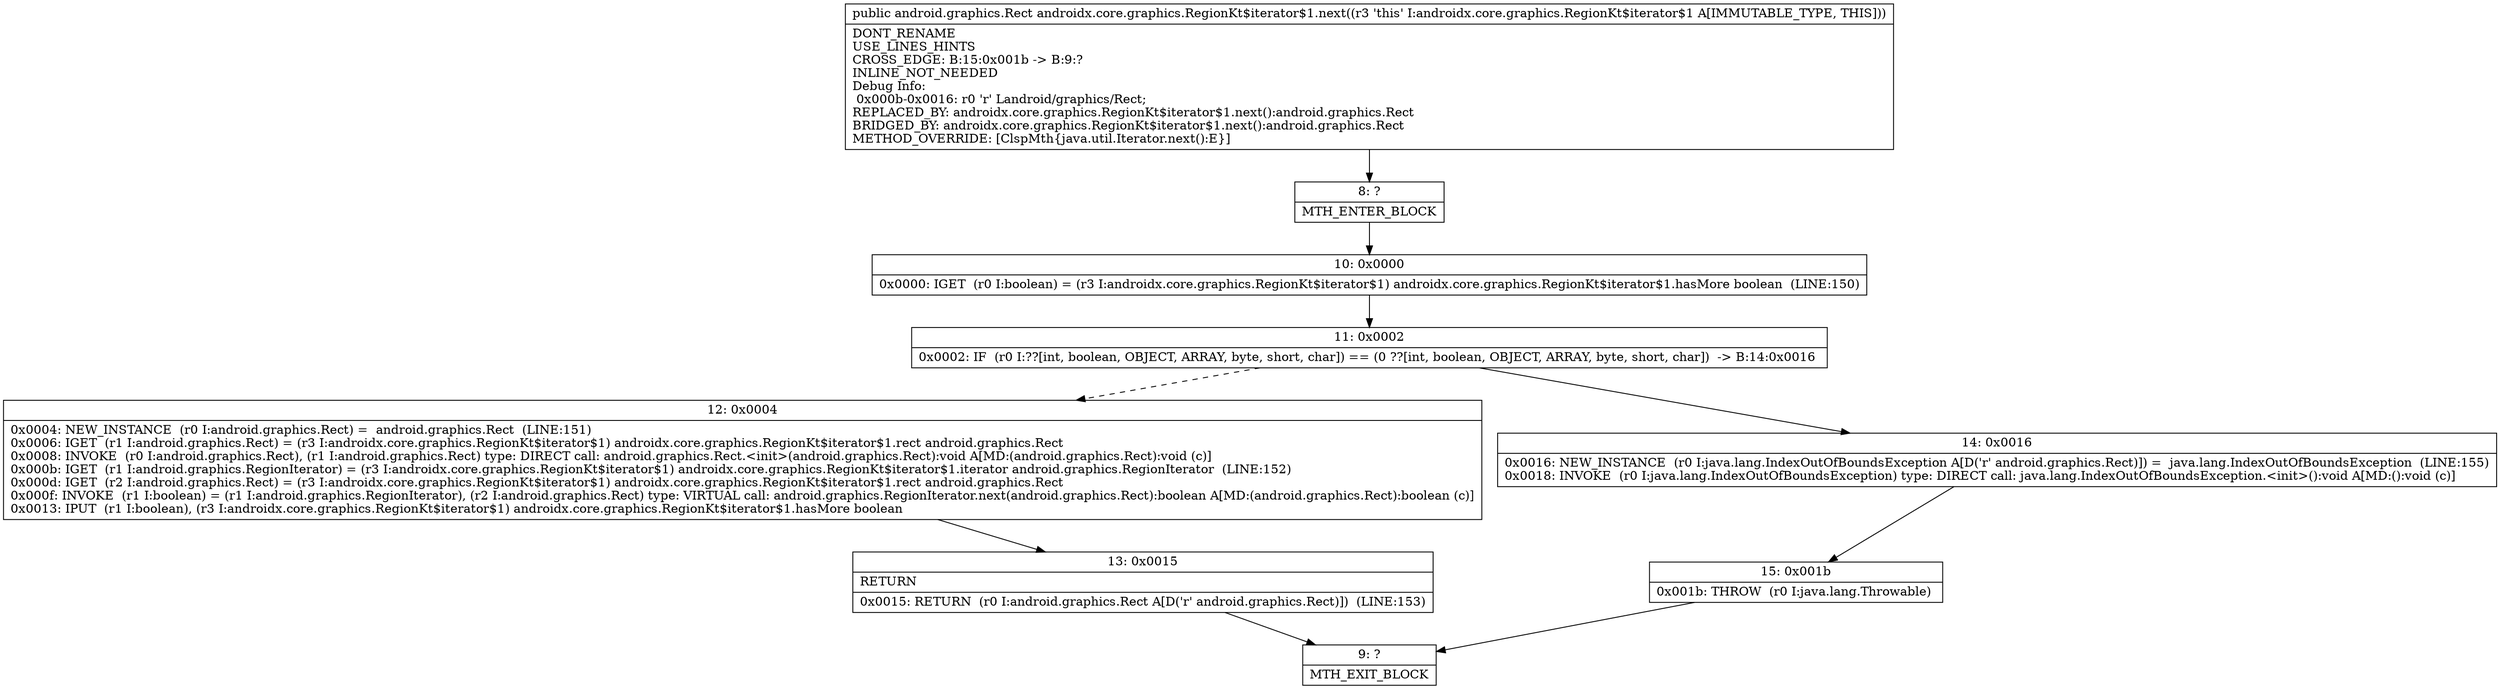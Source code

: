 digraph "CFG forandroidx.core.graphics.RegionKt$iterator$1.next()Landroid\/graphics\/Rect;" {
Node_8 [shape=record,label="{8\:\ ?|MTH_ENTER_BLOCK\l}"];
Node_10 [shape=record,label="{10\:\ 0x0000|0x0000: IGET  (r0 I:boolean) = (r3 I:androidx.core.graphics.RegionKt$iterator$1) androidx.core.graphics.RegionKt$iterator$1.hasMore boolean  (LINE:150)\l}"];
Node_11 [shape=record,label="{11\:\ 0x0002|0x0002: IF  (r0 I:??[int, boolean, OBJECT, ARRAY, byte, short, char]) == (0 ??[int, boolean, OBJECT, ARRAY, byte, short, char])  \-\> B:14:0x0016 \l}"];
Node_12 [shape=record,label="{12\:\ 0x0004|0x0004: NEW_INSTANCE  (r0 I:android.graphics.Rect) =  android.graphics.Rect  (LINE:151)\l0x0006: IGET  (r1 I:android.graphics.Rect) = (r3 I:androidx.core.graphics.RegionKt$iterator$1) androidx.core.graphics.RegionKt$iterator$1.rect android.graphics.Rect \l0x0008: INVOKE  (r0 I:android.graphics.Rect), (r1 I:android.graphics.Rect) type: DIRECT call: android.graphics.Rect.\<init\>(android.graphics.Rect):void A[MD:(android.graphics.Rect):void (c)]\l0x000b: IGET  (r1 I:android.graphics.RegionIterator) = (r3 I:androidx.core.graphics.RegionKt$iterator$1) androidx.core.graphics.RegionKt$iterator$1.iterator android.graphics.RegionIterator  (LINE:152)\l0x000d: IGET  (r2 I:android.graphics.Rect) = (r3 I:androidx.core.graphics.RegionKt$iterator$1) androidx.core.graphics.RegionKt$iterator$1.rect android.graphics.Rect \l0x000f: INVOKE  (r1 I:boolean) = (r1 I:android.graphics.RegionIterator), (r2 I:android.graphics.Rect) type: VIRTUAL call: android.graphics.RegionIterator.next(android.graphics.Rect):boolean A[MD:(android.graphics.Rect):boolean (c)]\l0x0013: IPUT  (r1 I:boolean), (r3 I:androidx.core.graphics.RegionKt$iterator$1) androidx.core.graphics.RegionKt$iterator$1.hasMore boolean \l}"];
Node_13 [shape=record,label="{13\:\ 0x0015|RETURN\l|0x0015: RETURN  (r0 I:android.graphics.Rect A[D('r' android.graphics.Rect)])  (LINE:153)\l}"];
Node_9 [shape=record,label="{9\:\ ?|MTH_EXIT_BLOCK\l}"];
Node_14 [shape=record,label="{14\:\ 0x0016|0x0016: NEW_INSTANCE  (r0 I:java.lang.IndexOutOfBoundsException A[D('r' android.graphics.Rect)]) =  java.lang.IndexOutOfBoundsException  (LINE:155)\l0x0018: INVOKE  (r0 I:java.lang.IndexOutOfBoundsException) type: DIRECT call: java.lang.IndexOutOfBoundsException.\<init\>():void A[MD:():void (c)]\l}"];
Node_15 [shape=record,label="{15\:\ 0x001b|0x001b: THROW  (r0 I:java.lang.Throwable) \l}"];
MethodNode[shape=record,label="{public android.graphics.Rect androidx.core.graphics.RegionKt$iterator$1.next((r3 'this' I:androidx.core.graphics.RegionKt$iterator$1 A[IMMUTABLE_TYPE, THIS]))  | DONT_RENAME\lUSE_LINES_HINTS\lCROSS_EDGE: B:15:0x001b \-\> B:9:?\lINLINE_NOT_NEEDED\lDebug Info:\l  0x000b\-0x0016: r0 'r' Landroid\/graphics\/Rect;\lREPLACED_BY: androidx.core.graphics.RegionKt$iterator$1.next():android.graphics.Rect\lBRIDGED_BY: androidx.core.graphics.RegionKt$iterator$1.next():android.graphics.Rect\lMETHOD_OVERRIDE: [ClspMth\{java.util.Iterator.next():E\}]\l}"];
MethodNode -> Node_8;Node_8 -> Node_10;
Node_10 -> Node_11;
Node_11 -> Node_12[style=dashed];
Node_11 -> Node_14;
Node_12 -> Node_13;
Node_13 -> Node_9;
Node_14 -> Node_15;
Node_15 -> Node_9;
}

